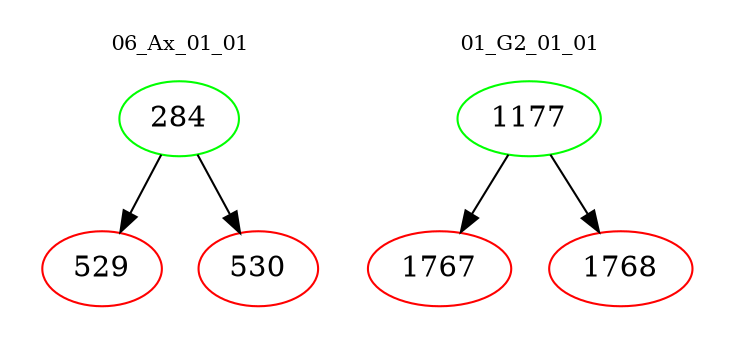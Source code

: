digraph{
subgraph cluster_0 {
color = white
label = "06_Ax_01_01";
fontsize=10;
T0_284 [label="284", color="green"]
T0_284 -> T0_529 [color="black"]
T0_529 [label="529", color="red"]
T0_284 -> T0_530 [color="black"]
T0_530 [label="530", color="red"]
}
subgraph cluster_1 {
color = white
label = "01_G2_01_01";
fontsize=10;
T1_1177 [label="1177", color="green"]
T1_1177 -> T1_1767 [color="black"]
T1_1767 [label="1767", color="red"]
T1_1177 -> T1_1768 [color="black"]
T1_1768 [label="1768", color="red"]
}
}
